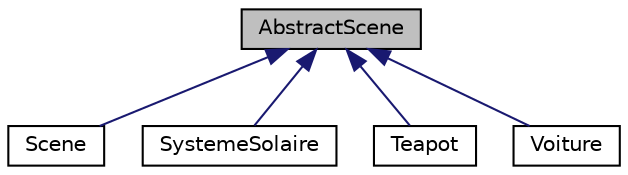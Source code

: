 digraph "AbstractScene"
{
  edge [fontname="Helvetica",fontsize="10",labelfontname="Helvetica",labelfontsize="10"];
  node [fontname="Helvetica",fontsize="10",shape=record];
  Node1 [label="AbstractScene",height=0.2,width=0.4,color="black", fillcolor="grey75", style="filled", fontcolor="black"];
  Node1 -> Node2 [dir="back",color="midnightblue",fontsize="10",style="solid"];
  Node2 [label="Scene",height=0.2,width=0.4,color="black", fillcolor="white", style="filled",URL="$class_scene.html"];
  Node1 -> Node3 [dir="back",color="midnightblue",fontsize="10",style="solid"];
  Node3 [label="SystemeSolaire",height=0.2,width=0.4,color="black", fillcolor="white", style="filled",URL="$class_systeme_solaire.html"];
  Node1 -> Node4 [dir="back",color="midnightblue",fontsize="10",style="solid"];
  Node4 [label="Teapot",height=0.2,width=0.4,color="black", fillcolor="white", style="filled",URL="$class_teapot.html"];
  Node1 -> Node5 [dir="back",color="midnightblue",fontsize="10",style="solid"];
  Node5 [label="Voiture",height=0.2,width=0.4,color="black", fillcolor="white", style="filled",URL="$class_voiture.html"];
}
